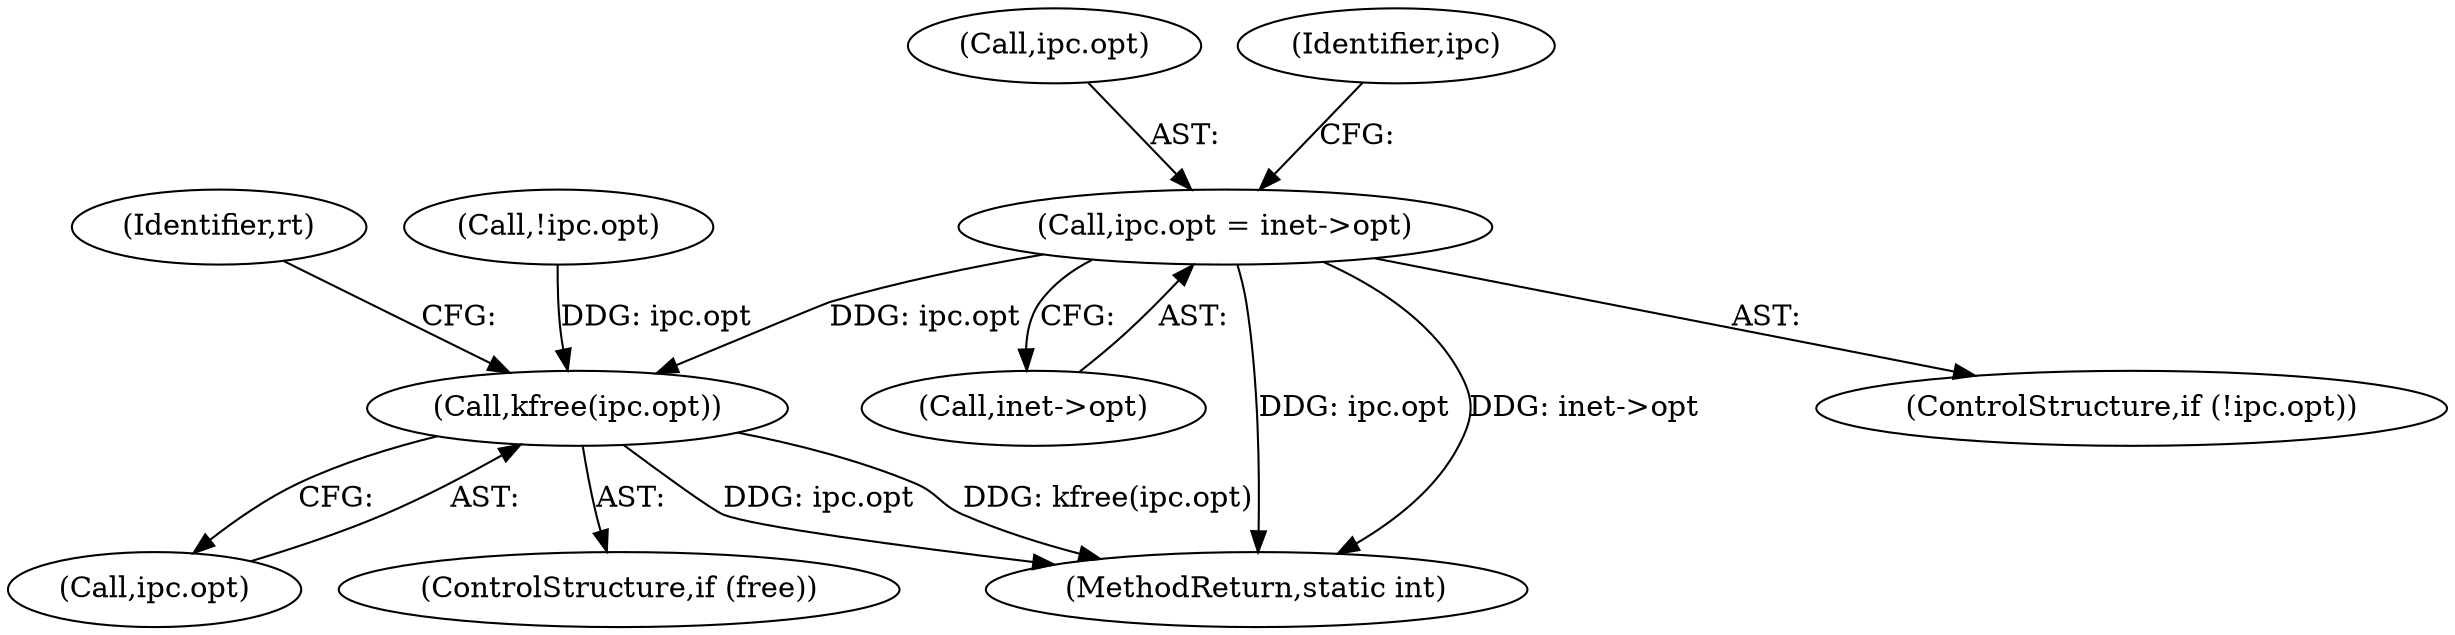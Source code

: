 digraph "0_linux_f6d8bd051c391c1c0458a30b2a7abcd939329259_27@pointer" {
"1000284" [label="(Call,ipc.opt = inet->opt)"];
"1000535" [label="(Call,kfree(ipc.opt))"];
"1000285" [label="(Call,ipc.opt)"];
"1000288" [label="(Call,inet->opt)"];
"1000536" [label="(Call,ipc.opt)"];
"1000533" [label="(ControlStructure,if (free))"];
"1000540" [label="(Identifier,rt)"];
"1000570" [label="(MethodReturn,static int)"];
"1000293" [label="(Identifier,ipc)"];
"1000279" [label="(ControlStructure,if (!ipc.opt))"];
"1000284" [label="(Call,ipc.opt = inet->opt)"];
"1000535" [label="(Call,kfree(ipc.opt))"];
"1000280" [label="(Call,!ipc.opt)"];
"1000284" -> "1000279"  [label="AST: "];
"1000284" -> "1000288"  [label="CFG: "];
"1000285" -> "1000284"  [label="AST: "];
"1000288" -> "1000284"  [label="AST: "];
"1000293" -> "1000284"  [label="CFG: "];
"1000284" -> "1000570"  [label="DDG: ipc.opt"];
"1000284" -> "1000570"  [label="DDG: inet->opt"];
"1000284" -> "1000535"  [label="DDG: ipc.opt"];
"1000535" -> "1000533"  [label="AST: "];
"1000535" -> "1000536"  [label="CFG: "];
"1000536" -> "1000535"  [label="AST: "];
"1000540" -> "1000535"  [label="CFG: "];
"1000535" -> "1000570"  [label="DDG: ipc.opt"];
"1000535" -> "1000570"  [label="DDG: kfree(ipc.opt)"];
"1000280" -> "1000535"  [label="DDG: ipc.opt"];
}
